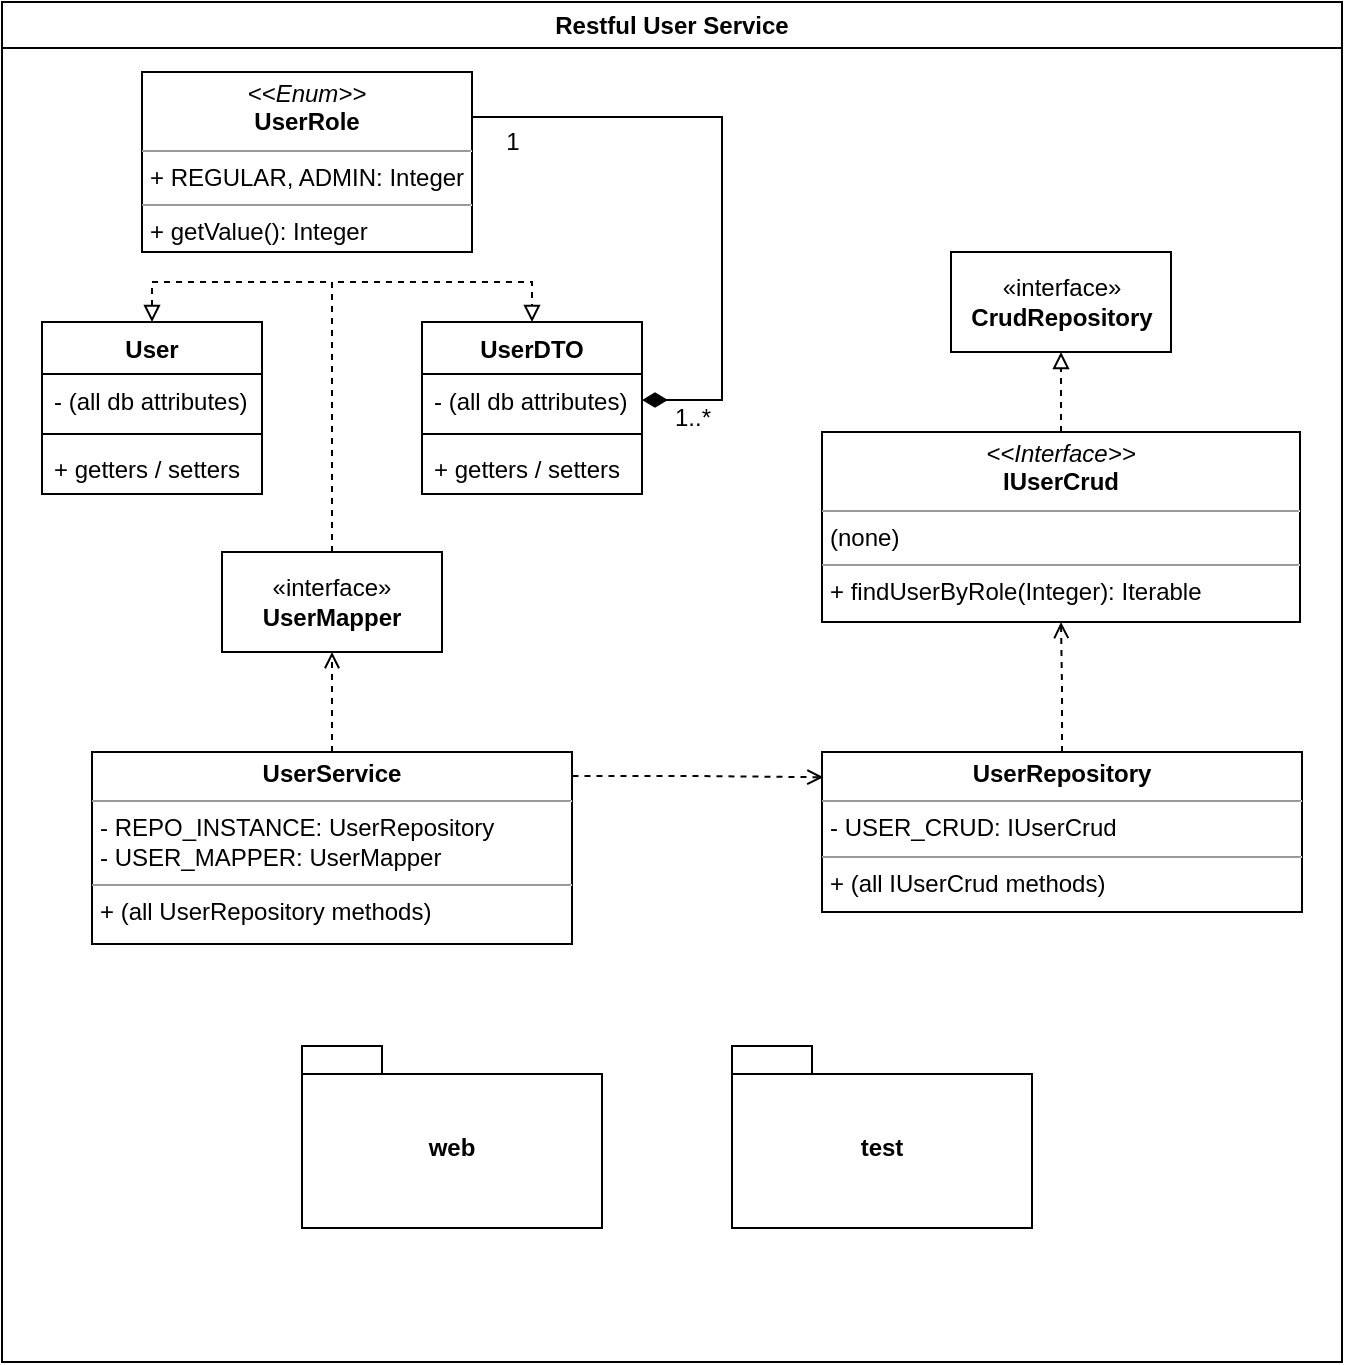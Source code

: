 <mxfile version="23.1.1" type="device">
  <diagram name="Page-1" id="jT2SBeqgrpjNxPlv2E6v">
    <mxGraphModel dx="732" dy="510" grid="1" gridSize="10" guides="1" tooltips="1" connect="1" arrows="1" fold="1" page="1" pageScale="1" pageWidth="1100" pageHeight="850" math="0" shadow="0">
      <root>
        <mxCell id="0" />
        <mxCell id="1" parent="0" />
        <mxCell id="Uovh46UTTe6WOonXCwlF-132" value="Restful User Service" style="swimlane;whiteSpace=wrap;html=1;" parent="1" vertex="1">
          <mxGeometry x="50" y="85" width="670" height="680" as="geometry" />
        </mxCell>
        <mxCell id="Uovh46UTTe6WOonXCwlF-148" value="User" style="swimlane;fontStyle=1;align=center;verticalAlign=top;childLayout=stackLayout;horizontal=1;startSize=26;horizontalStack=0;resizeParent=1;resizeParentMax=0;resizeLast=0;collapsible=1;marginBottom=0;whiteSpace=wrap;html=1;" parent="Uovh46UTTe6WOonXCwlF-132" vertex="1">
          <mxGeometry x="20" y="160" width="110" height="86" as="geometry" />
        </mxCell>
        <mxCell id="Uovh46UTTe6WOonXCwlF-149" value="- (all db attributes)" style="text;strokeColor=none;fillColor=none;align=left;verticalAlign=top;spacingLeft=4;spacingRight=4;overflow=hidden;rotatable=0;points=[[0,0.5],[1,0.5]];portConstraint=eastwest;whiteSpace=wrap;html=1;" parent="Uovh46UTTe6WOonXCwlF-148" vertex="1">
          <mxGeometry y="26" width="110" height="26" as="geometry" />
        </mxCell>
        <mxCell id="Uovh46UTTe6WOonXCwlF-150" value="" style="line;strokeWidth=1;fillColor=none;align=left;verticalAlign=middle;spacingTop=-1;spacingLeft=3;spacingRight=3;rotatable=0;labelPosition=right;points=[];portConstraint=eastwest;strokeColor=inherit;" parent="Uovh46UTTe6WOonXCwlF-148" vertex="1">
          <mxGeometry y="52" width="110" height="8" as="geometry" />
        </mxCell>
        <mxCell id="Uovh46UTTe6WOonXCwlF-151" value="+ getters / setters" style="text;strokeColor=none;fillColor=none;align=left;verticalAlign=top;spacingLeft=4;spacingRight=4;overflow=hidden;rotatable=0;points=[[0,0.5],[1,0.5]];portConstraint=eastwest;whiteSpace=wrap;html=1;" parent="Uovh46UTTe6WOonXCwlF-148" vertex="1">
          <mxGeometry y="60" width="110" height="26" as="geometry" />
        </mxCell>
        <mxCell id="Uovh46UTTe6WOonXCwlF-152" value="UserDTO" style="swimlane;fontStyle=1;align=center;verticalAlign=top;childLayout=stackLayout;horizontal=1;startSize=26;horizontalStack=0;resizeParent=1;resizeParentMax=0;resizeLast=0;collapsible=1;marginBottom=0;whiteSpace=wrap;html=1;" parent="Uovh46UTTe6WOonXCwlF-132" vertex="1">
          <mxGeometry x="210" y="160" width="110" height="86" as="geometry" />
        </mxCell>
        <mxCell id="Uovh46UTTe6WOonXCwlF-153" value="- (all db attributes)" style="text;strokeColor=none;fillColor=none;align=left;verticalAlign=top;spacingLeft=4;spacingRight=4;overflow=hidden;rotatable=0;points=[[0,0.5],[1,0.5]];portConstraint=eastwest;whiteSpace=wrap;html=1;" parent="Uovh46UTTe6WOonXCwlF-152" vertex="1">
          <mxGeometry y="26" width="110" height="26" as="geometry" />
        </mxCell>
        <mxCell id="Uovh46UTTe6WOonXCwlF-154" value="" style="line;strokeWidth=1;fillColor=none;align=left;verticalAlign=middle;spacingTop=-1;spacingLeft=3;spacingRight=3;rotatable=0;labelPosition=right;points=[];portConstraint=eastwest;strokeColor=inherit;" parent="Uovh46UTTe6WOonXCwlF-152" vertex="1">
          <mxGeometry y="52" width="110" height="8" as="geometry" />
        </mxCell>
        <mxCell id="Uovh46UTTe6WOonXCwlF-155" value="+ getters / setters" style="text;strokeColor=none;fillColor=none;align=left;verticalAlign=top;spacingLeft=4;spacingRight=4;overflow=hidden;rotatable=0;points=[[0,0.5],[1,0.5]];portConstraint=eastwest;whiteSpace=wrap;html=1;" parent="Uovh46UTTe6WOonXCwlF-152" vertex="1">
          <mxGeometry y="60" width="110" height="26" as="geometry" />
        </mxCell>
        <mxCell id="wQ44f-bJAqMeGIP8EFis-11" style="edgeStyle=orthogonalEdgeStyle;rounded=0;orthogonalLoop=1;jettySize=auto;html=1;entryX=0.5;entryY=0;entryDx=0;entryDy=0;endArrow=block;endFill=0;dashed=1;" parent="Uovh46UTTe6WOonXCwlF-132" source="Uovh46UTTe6WOonXCwlF-156" target="Uovh46UTTe6WOonXCwlF-148" edge="1">
          <mxGeometry relative="1" as="geometry">
            <mxPoint x="60" y="295" as="targetPoint" />
          </mxGeometry>
        </mxCell>
        <mxCell id="wQ44f-bJAqMeGIP8EFis-12" style="edgeStyle=orthogonalEdgeStyle;rounded=0;orthogonalLoop=1;jettySize=auto;html=1;entryX=0.5;entryY=0;entryDx=0;entryDy=0;endArrow=block;endFill=0;dashed=1;" parent="Uovh46UTTe6WOonXCwlF-132" source="Uovh46UTTe6WOonXCwlF-156" target="Uovh46UTTe6WOonXCwlF-152" edge="1">
          <mxGeometry relative="1" as="geometry" />
        </mxCell>
        <mxCell id="Uovh46UTTe6WOonXCwlF-156" value="«interface»&lt;br&gt;&lt;b&gt;UserMapper&lt;/b&gt;" style="html=1;whiteSpace=wrap;" parent="Uovh46UTTe6WOonXCwlF-132" vertex="1">
          <mxGeometry x="110" y="275" width="110" height="50" as="geometry" />
        </mxCell>
        <mxCell id="wQ44f-bJAqMeGIP8EFis-4" style="edgeStyle=orthogonalEdgeStyle;rounded=0;orthogonalLoop=1;jettySize=auto;html=1;entryX=0.5;entryY=1;entryDx=0;entryDy=0;endArrow=block;endFill=0;dashed=1;" parent="Uovh46UTTe6WOonXCwlF-132" source="Uovh46UTTe6WOonXCwlF-158" target="wQ44f-bJAqMeGIP8EFis-1" edge="1">
          <mxGeometry relative="1" as="geometry" />
        </mxCell>
        <mxCell id="Uovh46UTTe6WOonXCwlF-158" value="&lt;p style=&quot;margin:0px;margin-top:4px;text-align:center;&quot;&gt;&lt;i&gt;&amp;lt;&amp;lt;Interface&amp;gt;&amp;gt;&lt;/i&gt;&lt;br&gt;&lt;b&gt;IUserCrud&lt;/b&gt;&lt;/p&gt;&lt;hr size=&quot;1&quot;&gt;&lt;p style=&quot;margin:0px;margin-left:4px;&quot;&gt;(none)&lt;/p&gt;&lt;hr size=&quot;1&quot;&gt;&lt;p style=&quot;margin:0px;margin-left:4px;&quot;&gt;+ findUserByRole(Integer): Iterable&lt;/p&gt;" style="verticalAlign=top;align=left;overflow=fill;fontSize=12;fontFamily=Helvetica;html=1;whiteSpace=wrap;" parent="Uovh46UTTe6WOonXCwlF-132" vertex="1">
          <mxGeometry x="410" y="215" width="239" height="95" as="geometry" />
        </mxCell>
        <mxCell id="WMZti8OEVtKzeKV_-JnP-2" value="" style="edgeStyle=orthogonalEdgeStyle;rounded=0;orthogonalLoop=1;jettySize=auto;html=1;endArrow=open;endFill=0;dashed=1;" parent="Uovh46UTTe6WOonXCwlF-132" source="Uovh46UTTe6WOonXCwlF-159" target="Uovh46UTTe6WOonXCwlF-158" edge="1">
          <mxGeometry relative="1" as="geometry" />
        </mxCell>
        <mxCell id="Uovh46UTTe6WOonXCwlF-159" value="&lt;p style=&quot;margin:0px;margin-top:4px;text-align:center;&quot;&gt;&lt;b&gt;UserRepository&lt;/b&gt;&lt;/p&gt;&lt;hr size=&quot;1&quot;&gt;&lt;p style=&quot;margin:0px;margin-left:4px;&quot;&gt;- USER_CRUD: IUserCrud&lt;/p&gt;&lt;hr size=&quot;1&quot;&gt;&lt;p style=&quot;margin:0px;margin-left:4px;&quot;&gt;+ (all IUserCrud methods)&lt;/p&gt;" style="verticalAlign=top;align=left;overflow=fill;fontSize=12;fontFamily=Helvetica;html=1;whiteSpace=wrap;" parent="Uovh46UTTe6WOonXCwlF-132" vertex="1">
          <mxGeometry x="410" y="375" width="240" height="80" as="geometry" />
        </mxCell>
        <mxCell id="wQ44f-bJAqMeGIP8EFis-13" style="edgeStyle=orthogonalEdgeStyle;rounded=0;orthogonalLoop=1;jettySize=auto;html=1;entryX=1;entryY=0.5;entryDx=0;entryDy=0;exitX=1;exitY=0.25;exitDx=0;exitDy=0;endArrow=diamondThin;endFill=1;endSize=10;startSize=10;" parent="Uovh46UTTe6WOonXCwlF-132" source="Uovh46UTTe6WOonXCwlF-161" target="Uovh46UTTe6WOonXCwlF-153" edge="1">
          <mxGeometry relative="1" as="geometry">
            <Array as="points">
              <mxPoint x="360" y="58" />
              <mxPoint x="360" y="199" />
            </Array>
          </mxGeometry>
        </mxCell>
        <mxCell id="Uovh46UTTe6WOonXCwlF-161" value="&lt;p style=&quot;margin:0px;margin-top:4px;text-align:center;&quot;&gt;&lt;i&gt;&amp;lt;&amp;lt;Enum&amp;gt;&amp;gt;&lt;/i&gt;&lt;br&gt;&lt;b&gt;UserRole&lt;/b&gt;&lt;/p&gt;&lt;hr size=&quot;1&quot;&gt;&lt;p style=&quot;margin:0px;margin-left:4px;&quot;&gt;+ REGULAR, ADMIN: Integer&lt;br&gt;&lt;/p&gt;&lt;hr size=&quot;1&quot;&gt;&lt;p style=&quot;margin:0px;margin-left:4px;&quot;&gt;+ getValue(): Integer&lt;/p&gt;" style="verticalAlign=top;align=left;overflow=fill;fontSize=12;fontFamily=Helvetica;html=1;whiteSpace=wrap;" parent="Uovh46UTTe6WOonXCwlF-132" vertex="1">
          <mxGeometry x="70" y="35" width="165" height="90" as="geometry" />
        </mxCell>
        <mxCell id="WMZti8OEVtKzeKV_-JnP-3" value="" style="edgeStyle=orthogonalEdgeStyle;rounded=0;orthogonalLoop=1;jettySize=auto;html=1;endArrow=open;endFill=0;dashed=1;" parent="Uovh46UTTe6WOonXCwlF-132" source="Uovh46UTTe6WOonXCwlF-162" target="Uovh46UTTe6WOonXCwlF-156" edge="1">
          <mxGeometry relative="1" as="geometry" />
        </mxCell>
        <mxCell id="Uovh46UTTe6WOonXCwlF-162" value="&lt;p style=&quot;margin:0px;margin-top:4px;text-align:center;&quot;&gt;&lt;b&gt;UserService&lt;/b&gt;&lt;/p&gt;&lt;hr size=&quot;1&quot;&gt;&lt;p style=&quot;margin:0px;margin-left:4px;&quot;&gt;- REPO_INSTANCE: UserRepository&lt;/p&gt;&lt;p style=&quot;margin:0px;margin-left:4px;&quot;&gt;- USER_MAPPER: UserMapper&lt;/p&gt;&lt;hr size=&quot;1&quot;&gt;&lt;p style=&quot;margin:0px;margin-left:4px;&quot;&gt;+ (all UserRepository methods)&lt;/p&gt;" style="verticalAlign=top;align=left;overflow=fill;fontSize=12;fontFamily=Helvetica;html=1;whiteSpace=wrap;" parent="Uovh46UTTe6WOonXCwlF-132" vertex="1">
          <mxGeometry x="45" y="375" width="240" height="96" as="geometry" />
        </mxCell>
        <mxCell id="wQ44f-bJAqMeGIP8EFis-1" value="«interface»&lt;br&gt;&lt;b&gt;CrudRepository&lt;/b&gt;" style="html=1;whiteSpace=wrap;" parent="Uovh46UTTe6WOonXCwlF-132" vertex="1">
          <mxGeometry x="474.5" y="125" width="110" height="50" as="geometry" />
        </mxCell>
        <mxCell id="wQ44f-bJAqMeGIP8EFis-24" value="web" style="shape=folder;fontStyle=1;spacingTop=10;tabWidth=40;tabHeight=14;tabPosition=left;html=1;whiteSpace=wrap;" parent="Uovh46UTTe6WOonXCwlF-132" vertex="1">
          <mxGeometry x="150" y="521.97" width="150" height="91.07" as="geometry" />
        </mxCell>
        <mxCell id="wQ44f-bJAqMeGIP8EFis-25" value="test" style="shape=folder;fontStyle=1;spacingTop=10;tabWidth=40;tabHeight=14;tabPosition=left;html=1;whiteSpace=wrap;" parent="Uovh46UTTe6WOonXCwlF-132" vertex="1">
          <mxGeometry x="365" y="521.97" width="150" height="91.07" as="geometry" />
        </mxCell>
        <mxCell id="A4nDbzaFgk1QleLVknx9-1" value="1..*" style="text;html=1;align=center;verticalAlign=middle;resizable=0;points=[];autosize=1;strokeColor=none;fillColor=none;" parent="Uovh46UTTe6WOonXCwlF-132" vertex="1">
          <mxGeometry x="325" y="193" width="40" height="30" as="geometry" />
        </mxCell>
        <mxCell id="A4nDbzaFgk1QleLVknx9-2" value="1" style="text;html=1;align=center;verticalAlign=middle;resizable=0;points=[];autosize=1;strokeColor=none;fillColor=none;" parent="Uovh46UTTe6WOonXCwlF-132" vertex="1">
          <mxGeometry x="240" y="55" width="30" height="30" as="geometry" />
        </mxCell>
        <mxCell id="WMZti8OEVtKzeKV_-JnP-1" style="edgeStyle=orthogonalEdgeStyle;rounded=0;orthogonalLoop=1;jettySize=auto;html=1;exitX=1.001;exitY=0.125;exitDx=0;exitDy=0;entryX=0.003;entryY=0.158;entryDx=0;entryDy=0;entryPerimeter=0;exitPerimeter=0;endArrow=open;endFill=0;dashed=1;" parent="Uovh46UTTe6WOonXCwlF-132" source="Uovh46UTTe6WOonXCwlF-162" target="Uovh46UTTe6WOonXCwlF-159" edge="1">
          <mxGeometry relative="1" as="geometry" />
        </mxCell>
      </root>
    </mxGraphModel>
  </diagram>
</mxfile>
